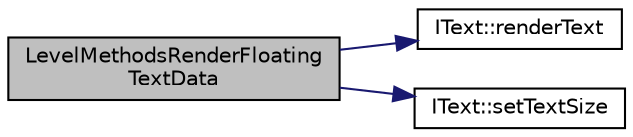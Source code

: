 digraph "LevelMethodsRenderFloatingTextData"
{
 // LATEX_PDF_SIZE
  edge [fontname="Helvetica",fontsize="10",labelfontname="Helvetica",labelfontsize="10"];
  node [fontname="Helvetica",fontsize="10",shape=record];
  rankdir="LR";
  Node1 [label="LevelMethodsRenderFloating\lTextData",height=0.2,width=0.4,color="black", fillcolor="grey75", style="filled", fontcolor="black",tooltip=" "];
  Node1 -> Node2 [color="midnightblue",fontsize="10",style="solid",fontname="Helvetica"];
  Node2 [label="IText::renderText",height=0.2,width=0.4,color="black", fillcolor="white", style="filled",URL="$class_i_text.html#a7a10f049abf954f05089fcb1fa99c2b1",tooltip=" "];
  Node1 -> Node3 [color="midnightblue",fontsize="10",style="solid",fontname="Helvetica"];
  Node3 [label="IText::setTextSize",height=0.2,width=0.4,color="black", fillcolor="white", style="filled",URL="$class_i_text.html#a56cba572e30bbd5e4fe783163222e3d4",tooltip=" "];
}

